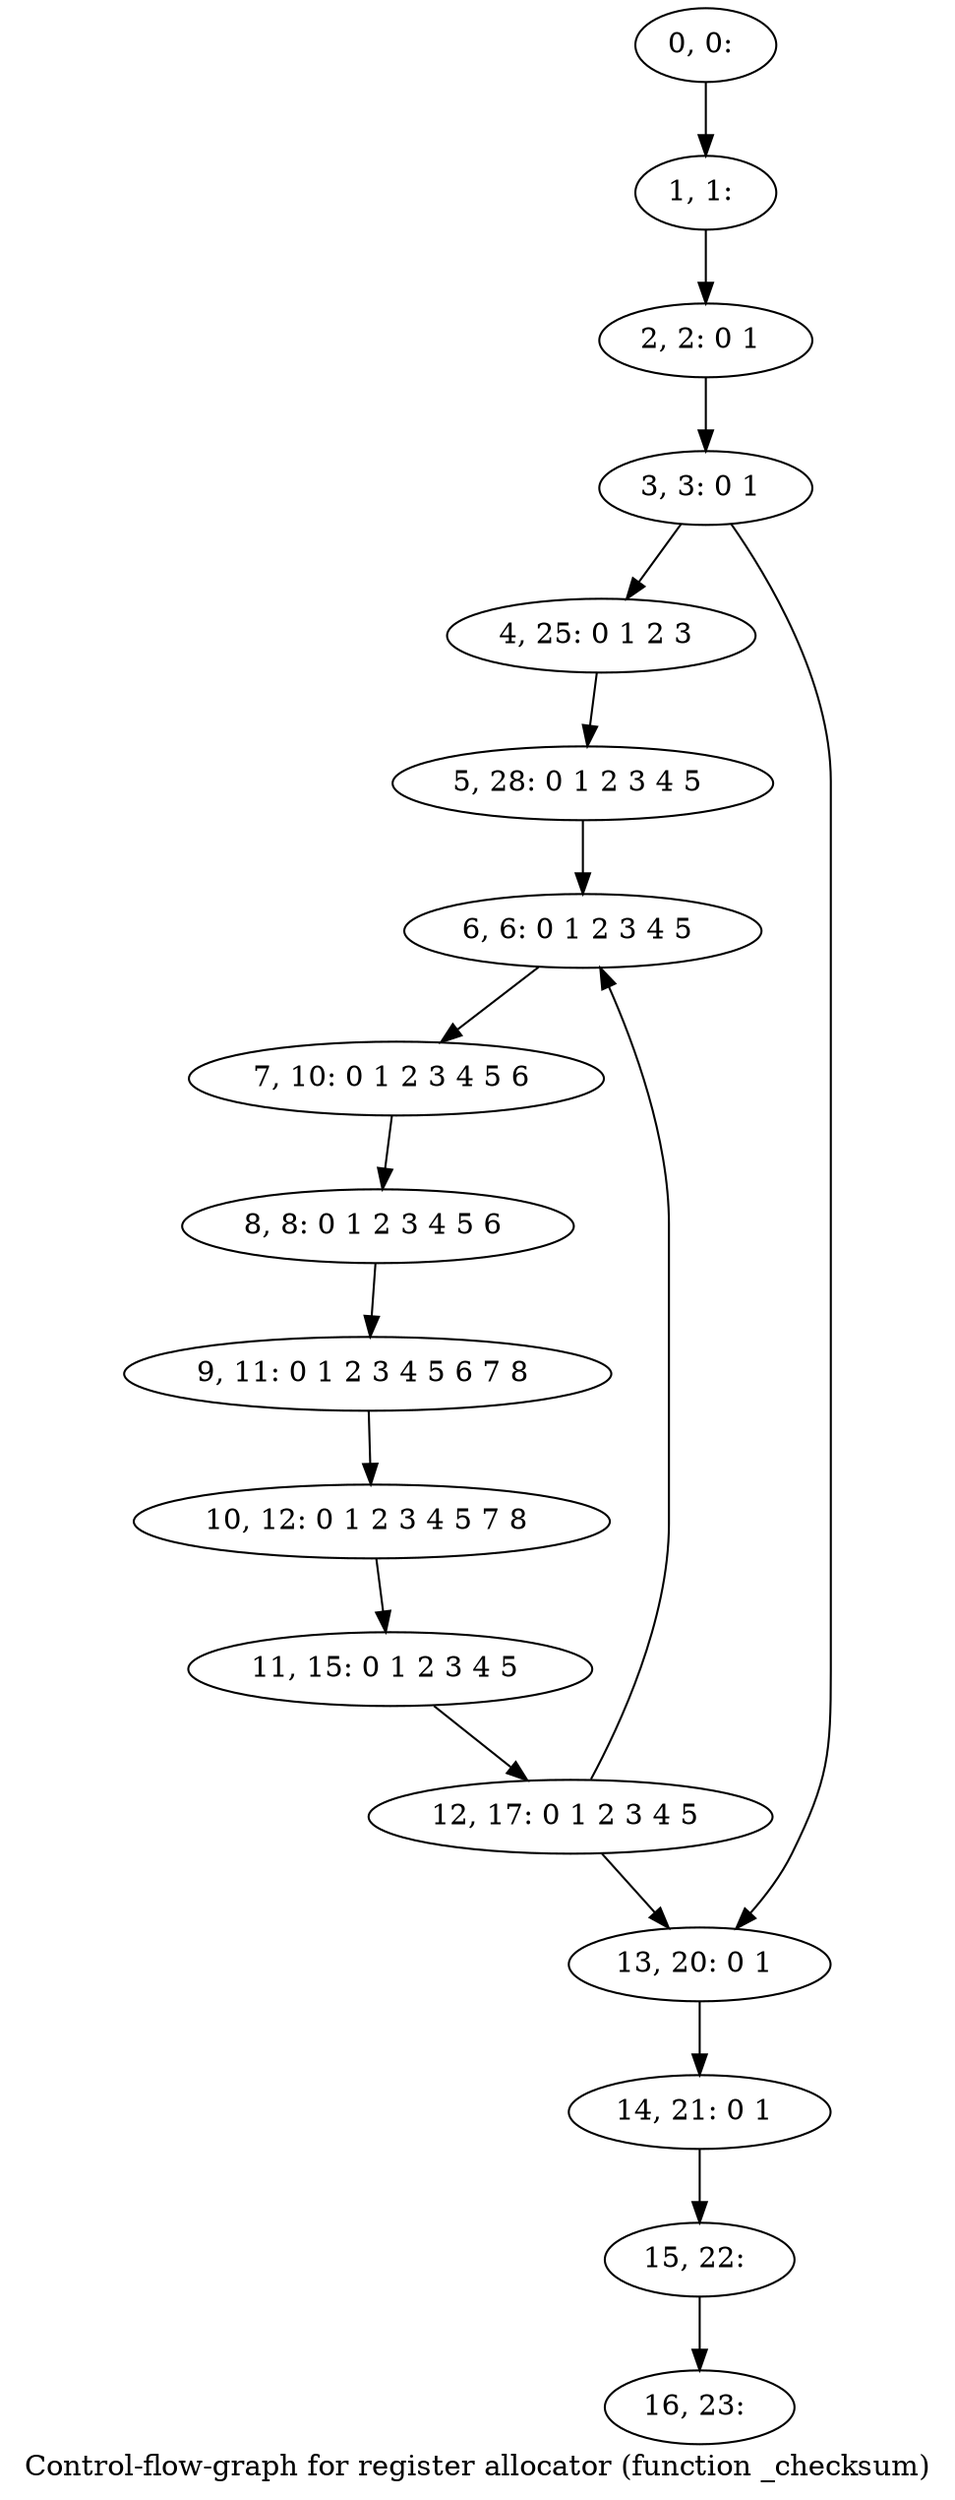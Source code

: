 digraph G {
graph [label="Control-flow-graph for register allocator (function _checksum)"]
0[label="0, 0: "];
1[label="1, 1: "];
2[label="2, 2: 0 1 "];
3[label="3, 3: 0 1 "];
4[label="4, 25: 0 1 2 3 "];
5[label="5, 28: 0 1 2 3 4 5 "];
6[label="6, 6: 0 1 2 3 4 5 "];
7[label="7, 10: 0 1 2 3 4 5 6 "];
8[label="8, 8: 0 1 2 3 4 5 6 "];
9[label="9, 11: 0 1 2 3 4 5 6 7 8 "];
10[label="10, 12: 0 1 2 3 4 5 7 8 "];
11[label="11, 15: 0 1 2 3 4 5 "];
12[label="12, 17: 0 1 2 3 4 5 "];
13[label="13, 20: 0 1 "];
14[label="14, 21: 0 1 "];
15[label="15, 22: "];
16[label="16, 23: "];
0->1 ;
1->2 ;
2->3 ;
3->4 ;
3->13 ;
4->5 ;
5->6 ;
6->7 ;
7->8 ;
8->9 ;
9->10 ;
10->11 ;
11->12 ;
12->13 ;
12->6 ;
13->14 ;
14->15 ;
15->16 ;
}
